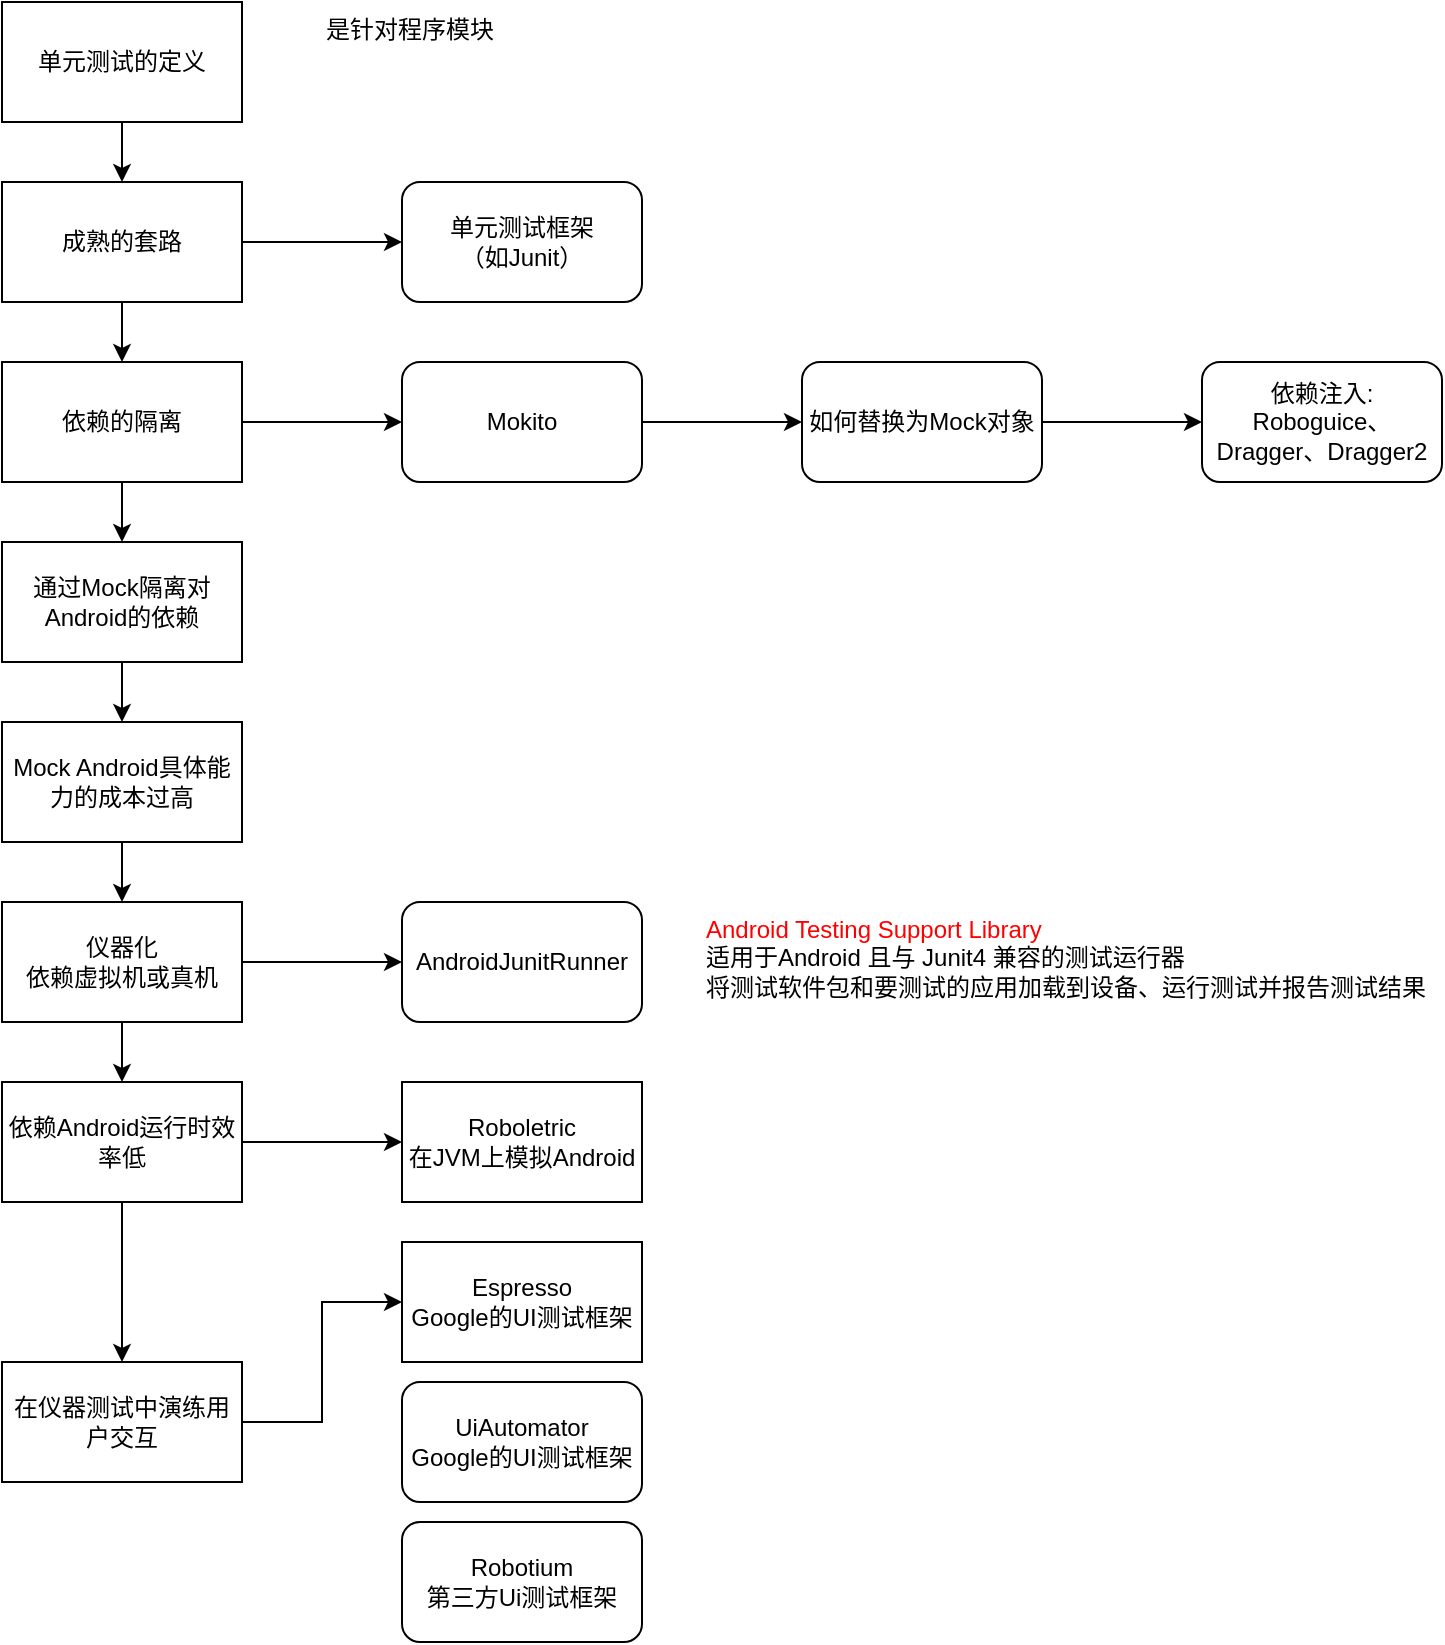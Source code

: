 <mxfile version="10.6.9" type="github"><diagram id="Nk4aDacRnLqWsVfFBKe2" name="Page-1"><mxGraphModel dx="867" dy="544" grid="1" gridSize="10" guides="1" tooltips="1" connect="1" arrows="1" fold="1" page="1" pageScale="1" pageWidth="827" pageHeight="1169" math="0" shadow="0"><root><mxCell id="0"/><mxCell id="1" parent="0"/><mxCell id="qnN4YwuG2Ian1Dx72mR_-4" value="" style="edgeStyle=orthogonalEdgeStyle;rounded=0;orthogonalLoop=1;jettySize=auto;html=1;" edge="1" parent="1" source="qnN4YwuG2Ian1Dx72mR_-1" target="qnN4YwuG2Ian1Dx72mR_-3"><mxGeometry relative="1" as="geometry"/></mxCell><mxCell id="qnN4YwuG2Ian1Dx72mR_-1" value="单元测试的定义" style="rounded=0;whiteSpace=wrap;html=1;" vertex="1" parent="1"><mxGeometry x="120" y="70" width="120" height="60" as="geometry"/></mxCell><mxCell id="qnN4YwuG2Ian1Dx72mR_-6" value="" style="edgeStyle=orthogonalEdgeStyle;rounded=0;orthogonalLoop=1;jettySize=auto;html=1;" edge="1" parent="1" source="qnN4YwuG2Ian1Dx72mR_-3" target="qnN4YwuG2Ian1Dx72mR_-10"><mxGeometry relative="1" as="geometry"><mxPoint x="320" y="190" as="targetPoint"/></mxGeometry></mxCell><mxCell id="qnN4YwuG2Ian1Dx72mR_-8" value="" style="edgeStyle=orthogonalEdgeStyle;rounded=0;orthogonalLoop=1;jettySize=auto;html=1;" edge="1" parent="1" source="qnN4YwuG2Ian1Dx72mR_-3" target="qnN4YwuG2Ian1Dx72mR_-7"><mxGeometry relative="1" as="geometry"/></mxCell><mxCell id="qnN4YwuG2Ian1Dx72mR_-3" value="成熟的套路" style="rounded=0;whiteSpace=wrap;html=1;" vertex="1" parent="1"><mxGeometry x="120" y="160" width="120" height="60" as="geometry"/></mxCell><mxCell id="qnN4YwuG2Ian1Dx72mR_-12" value="" style="edgeStyle=orthogonalEdgeStyle;rounded=0;orthogonalLoop=1;jettySize=auto;html=1;" edge="1" parent="1" source="qnN4YwuG2Ian1Dx72mR_-7" target="qnN4YwuG2Ian1Dx72mR_-9"><mxGeometry relative="1" as="geometry"/></mxCell><mxCell id="qnN4YwuG2Ian1Dx72mR_-18" value="" style="edgeStyle=orthogonalEdgeStyle;rounded=0;orthogonalLoop=1;jettySize=auto;html=1;" edge="1" parent="1" source="qnN4YwuG2Ian1Dx72mR_-7" target="qnN4YwuG2Ian1Dx72mR_-17"><mxGeometry relative="1" as="geometry"/></mxCell><mxCell id="qnN4YwuG2Ian1Dx72mR_-7" value="依赖的隔离&lt;br&gt;" style="rounded=0;whiteSpace=wrap;html=1;" vertex="1" parent="1"><mxGeometry x="120" y="250" width="120" height="60" as="geometry"/></mxCell><mxCell id="qnN4YwuG2Ian1Dx72mR_-20" value="" style="edgeStyle=orthogonalEdgeStyle;rounded=0;orthogonalLoop=1;jettySize=auto;html=1;" edge="1" parent="1" source="qnN4YwuG2Ian1Dx72mR_-17" target="qnN4YwuG2Ian1Dx72mR_-19"><mxGeometry relative="1" as="geometry"/></mxCell><mxCell id="qnN4YwuG2Ian1Dx72mR_-17" value="通过Mock隔离对Android的依赖" style="rounded=0;whiteSpace=wrap;html=1;" vertex="1" parent="1"><mxGeometry x="120" y="340" width="120" height="60" as="geometry"/></mxCell><mxCell id="qnN4YwuG2Ian1Dx72mR_-22" value="" style="edgeStyle=orthogonalEdgeStyle;rounded=0;orthogonalLoop=1;jettySize=auto;html=1;" edge="1" parent="1" source="qnN4YwuG2Ian1Dx72mR_-19" target="qnN4YwuG2Ian1Dx72mR_-21"><mxGeometry relative="1" as="geometry"/></mxCell><mxCell id="qnN4YwuG2Ian1Dx72mR_-19" value="Mock Android具体能力的成本过高&lt;br&gt;" style="rounded=0;whiteSpace=wrap;html=1;" vertex="1" parent="1"><mxGeometry x="120" y="430" width="120" height="60" as="geometry"/></mxCell><mxCell id="qnN4YwuG2Ian1Dx72mR_-24" value="" style="edgeStyle=orthogonalEdgeStyle;rounded=0;orthogonalLoop=1;jettySize=auto;html=1;" edge="1" parent="1" source="qnN4YwuG2Ian1Dx72mR_-21" target="qnN4YwuG2Ian1Dx72mR_-23"><mxGeometry relative="1" as="geometry"/></mxCell><mxCell id="qnN4YwuG2Ian1Dx72mR_-27" value="" style="edgeStyle=orthogonalEdgeStyle;rounded=0;orthogonalLoop=1;jettySize=auto;html=1;" edge="1" parent="1" source="qnN4YwuG2Ian1Dx72mR_-21" target="qnN4YwuG2Ian1Dx72mR_-26"><mxGeometry relative="1" as="geometry"/></mxCell><mxCell id="qnN4YwuG2Ian1Dx72mR_-21" value="仪器化&lt;br&gt;依赖虚拟机或真机&lt;br&gt;" style="rounded=0;whiteSpace=wrap;html=1;" vertex="1" parent="1"><mxGeometry x="120" y="520" width="120" height="60" as="geometry"/></mxCell><mxCell id="qnN4YwuG2Ian1Dx72mR_-29" value="" style="edgeStyle=orthogonalEdgeStyle;rounded=0;orthogonalLoop=1;jettySize=auto;html=1;" edge="1" parent="1" source="qnN4YwuG2Ian1Dx72mR_-26" target="qnN4YwuG2Ian1Dx72mR_-28"><mxGeometry relative="1" as="geometry"/></mxCell><mxCell id="qnN4YwuG2Ian1Dx72mR_-31" value="" style="edgeStyle=orthogonalEdgeStyle;rounded=0;orthogonalLoop=1;jettySize=auto;html=1;" edge="1" parent="1" source="qnN4YwuG2Ian1Dx72mR_-26" target="qnN4YwuG2Ian1Dx72mR_-30"><mxGeometry relative="1" as="geometry"/></mxCell><mxCell id="qnN4YwuG2Ian1Dx72mR_-26" value="依赖Android运行时效率低" style="rounded=0;whiteSpace=wrap;html=1;" vertex="1" parent="1"><mxGeometry x="120" y="610" width="120" height="60" as="geometry"/></mxCell><mxCell id="qnN4YwuG2Ian1Dx72mR_-33" value="" style="edgeStyle=orthogonalEdgeStyle;rounded=0;orthogonalLoop=1;jettySize=auto;html=1;" edge="1" parent="1" source="qnN4YwuG2Ian1Dx72mR_-30" target="qnN4YwuG2Ian1Dx72mR_-32"><mxGeometry relative="1" as="geometry"/></mxCell><mxCell id="qnN4YwuG2Ian1Dx72mR_-30" value="在仪器测试中演练用户交互" style="rounded=0;whiteSpace=wrap;html=1;" vertex="1" parent="1"><mxGeometry x="120" y="750" width="120" height="60" as="geometry"/></mxCell><mxCell id="qnN4YwuG2Ian1Dx72mR_-32" value="Espresso&lt;br&gt;Google的UI测试框架&lt;br&gt;" style="rounded=0;whiteSpace=wrap;html=1;" vertex="1" parent="1"><mxGeometry x="320" y="690" width="120" height="60" as="geometry"/></mxCell><mxCell id="qnN4YwuG2Ian1Dx72mR_-28" value="Roboletric&lt;br&gt;在JVM上模拟Android&lt;br&gt;" style="rounded=0;whiteSpace=wrap;html=1;" vertex="1" parent="1"><mxGeometry x="320" y="610" width="120" height="60" as="geometry"/></mxCell><mxCell id="qnN4YwuG2Ian1Dx72mR_-2" value="是针对程序模块" style="text;html=1;strokeColor=none;fillColor=none;align=left;verticalAlign=top;whiteSpace=wrap;rounded=0;imageVerticalAlign=middle;" vertex="1" parent="1"><mxGeometry x="280" y="70" width="330" height="60" as="geometry"/></mxCell><mxCell id="qnN4YwuG2Ian1Dx72mR_-14" value="" style="edgeStyle=orthogonalEdgeStyle;rounded=0;orthogonalLoop=1;jettySize=auto;html=1;" edge="1" parent="1" source="qnN4YwuG2Ian1Dx72mR_-9" target="qnN4YwuG2Ian1Dx72mR_-13"><mxGeometry relative="1" as="geometry"/></mxCell><mxCell id="qnN4YwuG2Ian1Dx72mR_-9" value="Mokito&lt;br&gt;" style="rounded=1;whiteSpace=wrap;html=1;align=center;" vertex="1" parent="1"><mxGeometry x="320" y="250" width="120" height="60" as="geometry"/></mxCell><mxCell id="qnN4YwuG2Ian1Dx72mR_-16" value="" style="edgeStyle=orthogonalEdgeStyle;rounded=0;orthogonalLoop=1;jettySize=auto;html=1;" edge="1" parent="1" source="qnN4YwuG2Ian1Dx72mR_-13" target="qnN4YwuG2Ian1Dx72mR_-15"><mxGeometry relative="1" as="geometry"/></mxCell><mxCell id="qnN4YwuG2Ian1Dx72mR_-13" value="如何替换为Mock对象&lt;br&gt;" style="rounded=1;whiteSpace=wrap;html=1;align=center;" vertex="1" parent="1"><mxGeometry x="520" y="250" width="120" height="60" as="geometry"/></mxCell><mxCell id="qnN4YwuG2Ian1Dx72mR_-15" value="依赖注入:&lt;br&gt;Roboguice、Dragger、Dragger2&lt;br&gt;" style="rounded=1;whiteSpace=wrap;html=1;align=center;" vertex="1" parent="1"><mxGeometry x="720" y="250" width="120" height="60" as="geometry"/></mxCell><mxCell id="qnN4YwuG2Ian1Dx72mR_-10" value="单元测试框架&lt;br&gt;（如Junit）&lt;br&gt;" style="rounded=1;whiteSpace=wrap;html=1;align=center;" vertex="1" parent="1"><mxGeometry x="320" y="160" width="120" height="60" as="geometry"/></mxCell><mxCell id="qnN4YwuG2Ian1Dx72mR_-23" value="AndroidJunitRunner&lt;br&gt;" style="rounded=1;whiteSpace=wrap;html=1;align=center;" vertex="1" parent="1"><mxGeometry x="320" y="520" width="120" height="60" as="geometry"/></mxCell><mxCell id="qnN4YwuG2Ian1Dx72mR_-25" value="&lt;font color=&quot;#ff0000&quot;&gt;Android Testing Support Library&lt;br&gt;&lt;/font&gt;适用于Android 且与 Junit4 兼容的测试运行器&lt;br&gt;将测试软件包和要测试的应用加载到设备、运行测试并报告测试结果&lt;br&gt;" style="text;html=1;strokeColor=none;fillColor=none;align=left;verticalAlign=top;whiteSpace=wrap;rounded=0;imageVerticalAlign=middle;" vertex="1" parent="1"><mxGeometry x="470" y="520" width="370" height="60" as="geometry"/></mxCell><mxCell id="qnN4YwuG2Ian1Dx72mR_-34" value="UiAutomator&lt;br&gt;Google的UI测试框架&lt;br&gt;" style="rounded=1;whiteSpace=wrap;html=1;align=center;" vertex="1" parent="1"><mxGeometry x="320" y="760" width="120" height="60" as="geometry"/></mxCell><mxCell id="qnN4YwuG2Ian1Dx72mR_-35" value="Robotium&lt;br&gt;第三方Ui测试框架&lt;br&gt;" style="rounded=1;whiteSpace=wrap;html=1;align=center;" vertex="1" parent="1"><mxGeometry x="320" y="830" width="120" height="60" as="geometry"/></mxCell></root></mxGraphModel></diagram></mxfile>